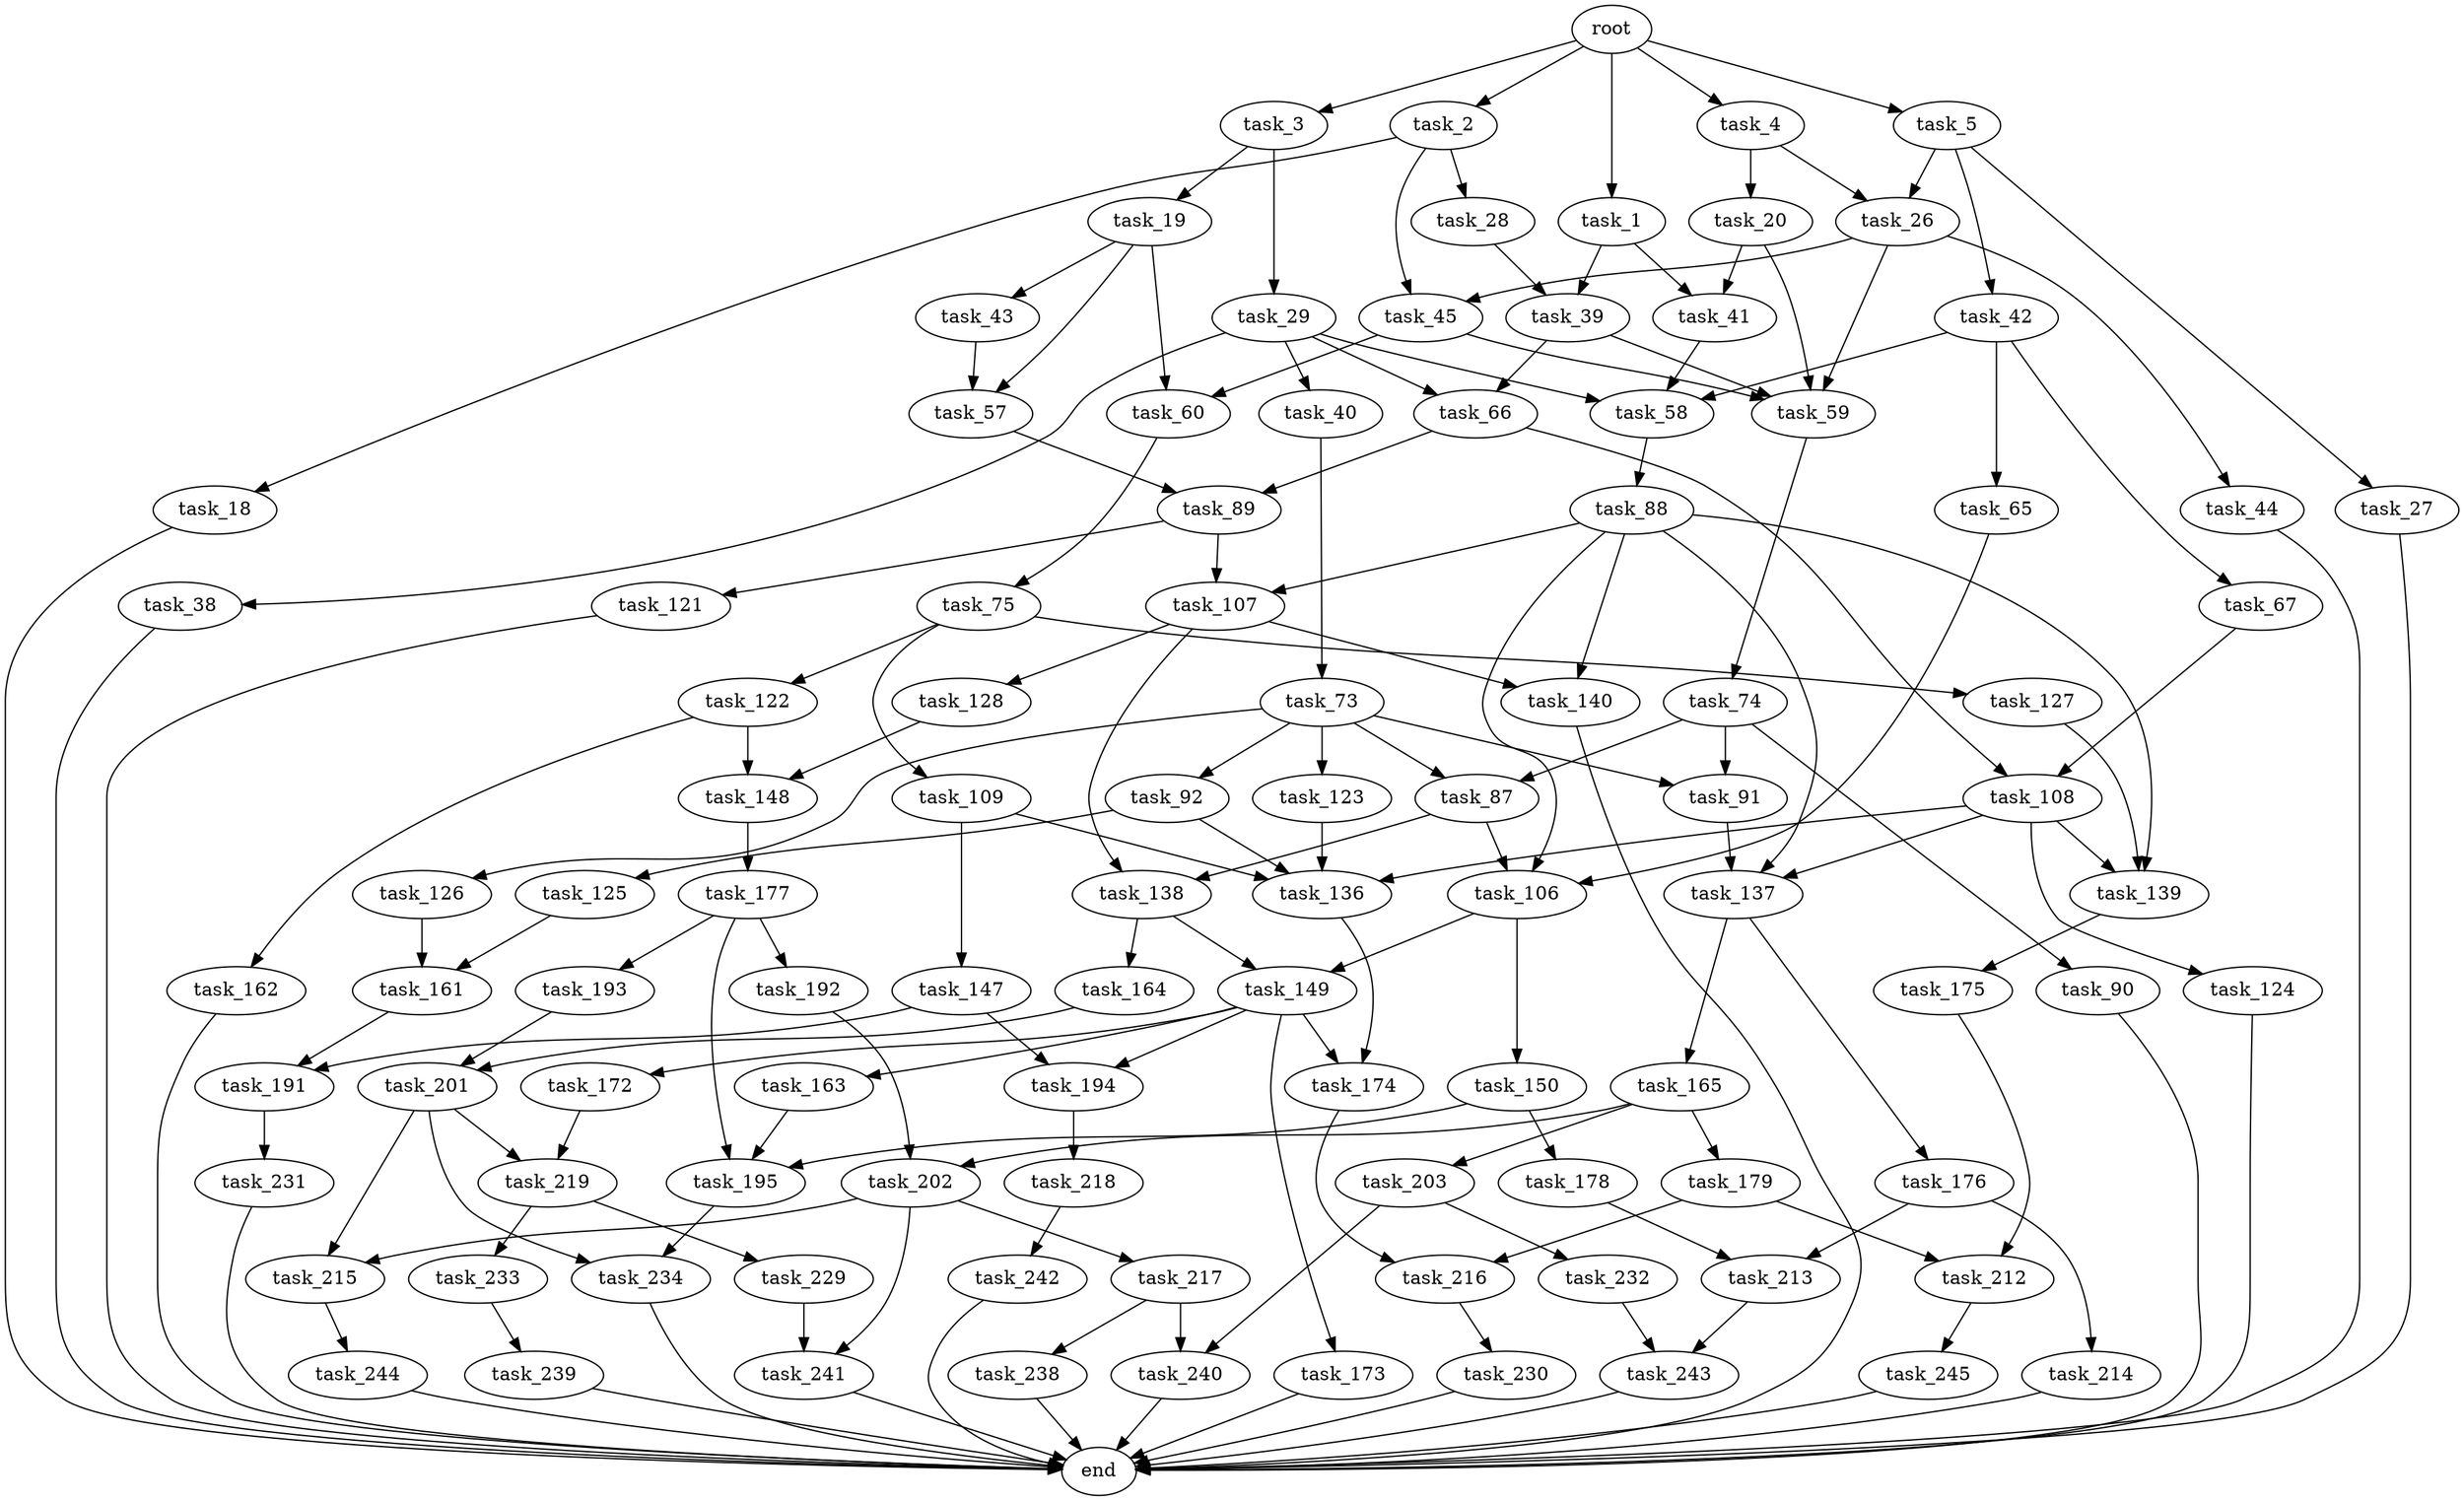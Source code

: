 digraph G {
  root [size="0.000000"];
  task_1 [size="12265138699.000000"];
  task_2 [size="368293445632.000000"];
  task_3 [size="220044892315.000000"];
  task_4 [size="28991029248.000000"];
  task_5 [size="33187891635.000000"];
  task_18 [size="7295908776.000000"];
  task_19 [size="40661401435.000000"];
  task_20 [size="368293445632.000000"];
  task_26 [size="886286570520.000000"];
  task_27 [size="27556533235.000000"];
  task_28 [size="141171335873.000000"];
  task_29 [size="166730893350.000000"];
  task_38 [size="549755813888.000000"];
  task_39 [size="231928233984.000000"];
  task_40 [size="1229966115714.000000"];
  task_41 [size="231928233984.000000"];
  task_42 [size="24966826344.000000"];
  task_43 [size="134217728000.000000"];
  task_44 [size="14343925810.000000"];
  task_45 [size="22225427297.000000"];
  task_57 [size="61945330886.000000"];
  task_58 [size="134217728000.000000"];
  task_59 [size="7669286985.000000"];
  task_60 [size="68719476736.000000"];
  task_65 [size="19765443699.000000"];
  task_66 [size="68719476736.000000"];
  task_67 [size="368293445632.000000"];
  task_73 [size="231928233984.000000"];
  task_74 [size="41212398901.000000"];
  task_75 [size="10073501532.000000"];
  task_87 [size="155261970407.000000"];
  task_88 [size="17911957660.000000"];
  task_89 [size="496094444589.000000"];
  task_90 [size="28991029248.000000"];
  task_91 [size="118630569782.000000"];
  task_92 [size="4730692248.000000"];
  task_106 [size="35765681122.000000"];
  task_107 [size="231928233984.000000"];
  task_108 [size="8589934592.000000"];
  task_109 [size="13865647679.000000"];
  task_121 [size="20876903430.000000"];
  task_122 [size="241671952503.000000"];
  task_123 [size="610576361755.000000"];
  task_124 [size="30272654132.000000"];
  task_125 [size="624303294984.000000"];
  task_126 [size="922802136062.000000"];
  task_127 [size="68719476736.000000"];
  task_128 [size="68719476736.000000"];
  task_136 [size="549755813888.000000"];
  task_137 [size="335145050256.000000"];
  task_138 [size="420019009739.000000"];
  task_139 [size="134217728000.000000"];
  task_140 [size="708364699678.000000"];
  task_147 [size="104752850654.000000"];
  task_148 [size="54794724656.000000"];
  task_149 [size="11837319742.000000"];
  task_150 [size="15492394918.000000"];
  task_161 [size="5499595036.000000"];
  task_162 [size="5807288780.000000"];
  task_163 [size="644164091659.000000"];
  task_164 [size="27440162409.000000"];
  task_165 [size="398417576877.000000"];
  task_172 [size="240878658187.000000"];
  task_173 [size="23624567326.000000"];
  task_174 [size="42057656720.000000"];
  task_175 [size="782757789696.000000"];
  task_176 [size="1073741824000.000000"];
  task_177 [size="4552235342.000000"];
  task_178 [size="3880914772.000000"];
  task_179 [size="71544507237.000000"];
  task_191 [size="688236602956.000000"];
  task_192 [size="38352369344.000000"];
  task_193 [size="368293445632.000000"];
  task_194 [size="68719476736.000000"];
  task_195 [size="1701852767.000000"];
  task_201 [size="106005155548.000000"];
  task_202 [size="16806007205.000000"];
  task_203 [size="113563506168.000000"];
  task_212 [size="549755813888.000000"];
  task_213 [size="289047443360.000000"];
  task_214 [size="14628010267.000000"];
  task_215 [size="280277098265.000000"];
  task_216 [size="7493448561.000000"];
  task_217 [size="4147036332.000000"];
  task_218 [size="1073741824000.000000"];
  task_219 [size="10309605003.000000"];
  task_229 [size="134217728000.000000"];
  task_230 [size="8539753643.000000"];
  task_231 [size="8589934592.000000"];
  task_232 [size="39972471039.000000"];
  task_233 [size="1073741824000.000000"];
  task_234 [size="428953431404.000000"];
  task_238 [size="211380008062.000000"];
  task_239 [size="368293445632.000000"];
  task_240 [size="782757789696.000000"];
  task_241 [size="3230223770.000000"];
  task_242 [size="28991029248.000000"];
  task_243 [size="336239227692.000000"];
  task_244 [size="292676661348.000000"];
  task_245 [size="471938979702.000000"];
  end [size="0.000000"];

  root -> task_1 [size="1.000000"];
  root -> task_2 [size="1.000000"];
  root -> task_3 [size="1.000000"];
  root -> task_4 [size="1.000000"];
  root -> task_5 [size="1.000000"];
  task_1 -> task_39 [size="301989888.000000"];
  task_1 -> task_41 [size="301989888.000000"];
  task_2 -> task_18 [size="411041792.000000"];
  task_2 -> task_28 [size="411041792.000000"];
  task_2 -> task_45 [size="411041792.000000"];
  task_3 -> task_19 [size="301989888.000000"];
  task_3 -> task_29 [size="301989888.000000"];
  task_4 -> task_20 [size="75497472.000000"];
  task_4 -> task_26 [size="75497472.000000"];
  task_5 -> task_26 [size="536870912.000000"];
  task_5 -> task_27 [size="536870912.000000"];
  task_5 -> task_42 [size="536870912.000000"];
  task_18 -> end [size="1.000000"];
  task_19 -> task_43 [size="75497472.000000"];
  task_19 -> task_57 [size="75497472.000000"];
  task_19 -> task_60 [size="75497472.000000"];
  task_20 -> task_41 [size="411041792.000000"];
  task_20 -> task_59 [size="411041792.000000"];
  task_26 -> task_44 [size="536870912.000000"];
  task_26 -> task_45 [size="536870912.000000"];
  task_26 -> task_59 [size="536870912.000000"];
  task_27 -> end [size="1.000000"];
  task_28 -> task_39 [size="301989888.000000"];
  task_29 -> task_38 [size="536870912.000000"];
  task_29 -> task_40 [size="536870912.000000"];
  task_29 -> task_58 [size="536870912.000000"];
  task_29 -> task_66 [size="536870912.000000"];
  task_38 -> end [size="1.000000"];
  task_39 -> task_59 [size="301989888.000000"];
  task_39 -> task_66 [size="301989888.000000"];
  task_40 -> task_73 [size="838860800.000000"];
  task_41 -> task_58 [size="301989888.000000"];
  task_42 -> task_58 [size="679477248.000000"];
  task_42 -> task_65 [size="679477248.000000"];
  task_42 -> task_67 [size="679477248.000000"];
  task_43 -> task_57 [size="209715200.000000"];
  task_44 -> end [size="1.000000"];
  task_45 -> task_59 [size="411041792.000000"];
  task_45 -> task_60 [size="411041792.000000"];
  task_57 -> task_89 [size="75497472.000000"];
  task_58 -> task_88 [size="209715200.000000"];
  task_59 -> task_74 [size="134217728.000000"];
  task_60 -> task_75 [size="134217728.000000"];
  task_65 -> task_106 [size="33554432.000000"];
  task_66 -> task_89 [size="134217728.000000"];
  task_66 -> task_108 [size="134217728.000000"];
  task_67 -> task_108 [size="411041792.000000"];
  task_73 -> task_87 [size="301989888.000000"];
  task_73 -> task_91 [size="301989888.000000"];
  task_73 -> task_92 [size="301989888.000000"];
  task_73 -> task_123 [size="301989888.000000"];
  task_73 -> task_126 [size="301989888.000000"];
  task_74 -> task_87 [size="679477248.000000"];
  task_74 -> task_90 [size="679477248.000000"];
  task_74 -> task_91 [size="679477248.000000"];
  task_75 -> task_109 [size="411041792.000000"];
  task_75 -> task_122 [size="411041792.000000"];
  task_75 -> task_127 [size="411041792.000000"];
  task_87 -> task_106 [size="134217728.000000"];
  task_87 -> task_138 [size="134217728.000000"];
  task_88 -> task_106 [size="33554432.000000"];
  task_88 -> task_107 [size="33554432.000000"];
  task_88 -> task_137 [size="33554432.000000"];
  task_88 -> task_139 [size="33554432.000000"];
  task_88 -> task_140 [size="33554432.000000"];
  task_89 -> task_107 [size="536870912.000000"];
  task_89 -> task_121 [size="536870912.000000"];
  task_90 -> end [size="1.000000"];
  task_91 -> task_137 [size="134217728.000000"];
  task_92 -> task_125 [size="134217728.000000"];
  task_92 -> task_136 [size="134217728.000000"];
  task_106 -> task_149 [size="838860800.000000"];
  task_106 -> task_150 [size="838860800.000000"];
  task_107 -> task_128 [size="301989888.000000"];
  task_107 -> task_138 [size="301989888.000000"];
  task_107 -> task_140 [size="301989888.000000"];
  task_108 -> task_124 [size="33554432.000000"];
  task_108 -> task_136 [size="33554432.000000"];
  task_108 -> task_137 [size="33554432.000000"];
  task_108 -> task_139 [size="33554432.000000"];
  task_109 -> task_136 [size="679477248.000000"];
  task_109 -> task_147 [size="679477248.000000"];
  task_121 -> end [size="1.000000"];
  task_122 -> task_148 [size="209715200.000000"];
  task_122 -> task_162 [size="209715200.000000"];
  task_123 -> task_136 [size="838860800.000000"];
  task_124 -> end [size="1.000000"];
  task_125 -> task_161 [size="679477248.000000"];
  task_126 -> task_161 [size="838860800.000000"];
  task_127 -> task_139 [size="134217728.000000"];
  task_128 -> task_148 [size="134217728.000000"];
  task_136 -> task_174 [size="536870912.000000"];
  task_137 -> task_165 [size="301989888.000000"];
  task_137 -> task_176 [size="301989888.000000"];
  task_138 -> task_149 [size="838860800.000000"];
  task_138 -> task_164 [size="838860800.000000"];
  task_139 -> task_175 [size="209715200.000000"];
  task_140 -> end [size="1.000000"];
  task_147 -> task_191 [size="134217728.000000"];
  task_147 -> task_194 [size="134217728.000000"];
  task_148 -> task_177 [size="134217728.000000"];
  task_149 -> task_163 [size="679477248.000000"];
  task_149 -> task_172 [size="679477248.000000"];
  task_149 -> task_173 [size="679477248.000000"];
  task_149 -> task_174 [size="679477248.000000"];
  task_149 -> task_194 [size="679477248.000000"];
  task_150 -> task_178 [size="75497472.000000"];
  task_150 -> task_195 [size="75497472.000000"];
  task_161 -> task_191 [size="536870912.000000"];
  task_162 -> end [size="1.000000"];
  task_163 -> task_195 [size="536870912.000000"];
  task_164 -> task_201 [size="134217728.000000"];
  task_165 -> task_179 [size="411041792.000000"];
  task_165 -> task_202 [size="411041792.000000"];
  task_165 -> task_203 [size="411041792.000000"];
  task_172 -> task_219 [size="209715200.000000"];
  task_173 -> end [size="1.000000"];
  task_174 -> task_216 [size="838860800.000000"];
  task_175 -> task_212 [size="679477248.000000"];
  task_176 -> task_213 [size="838860800.000000"];
  task_176 -> task_214 [size="838860800.000000"];
  task_177 -> task_192 [size="301989888.000000"];
  task_177 -> task_193 [size="301989888.000000"];
  task_177 -> task_195 [size="301989888.000000"];
  task_178 -> task_213 [size="411041792.000000"];
  task_179 -> task_212 [size="301989888.000000"];
  task_179 -> task_216 [size="301989888.000000"];
  task_191 -> task_231 [size="838860800.000000"];
  task_192 -> task_202 [size="838860800.000000"];
  task_193 -> task_201 [size="411041792.000000"];
  task_194 -> task_218 [size="134217728.000000"];
  task_195 -> task_234 [size="134217728.000000"];
  task_201 -> task_215 [size="75497472.000000"];
  task_201 -> task_219 [size="75497472.000000"];
  task_201 -> task_234 [size="75497472.000000"];
  task_202 -> task_215 [size="301989888.000000"];
  task_202 -> task_217 [size="301989888.000000"];
  task_202 -> task_241 [size="301989888.000000"];
  task_203 -> task_232 [size="209715200.000000"];
  task_203 -> task_240 [size="209715200.000000"];
  task_212 -> task_245 [size="536870912.000000"];
  task_213 -> task_243 [size="838860800.000000"];
  task_214 -> end [size="1.000000"];
  task_215 -> task_244 [size="679477248.000000"];
  task_216 -> task_230 [size="134217728.000000"];
  task_217 -> task_238 [size="411041792.000000"];
  task_217 -> task_240 [size="411041792.000000"];
  task_218 -> task_242 [size="838860800.000000"];
  task_219 -> task_229 [size="301989888.000000"];
  task_219 -> task_233 [size="301989888.000000"];
  task_229 -> task_241 [size="209715200.000000"];
  task_230 -> end [size="1.000000"];
  task_231 -> end [size="1.000000"];
  task_232 -> task_243 [size="838860800.000000"];
  task_233 -> task_239 [size="838860800.000000"];
  task_234 -> end [size="1.000000"];
  task_238 -> end [size="1.000000"];
  task_239 -> end [size="1.000000"];
  task_240 -> end [size="1.000000"];
  task_241 -> end [size="1.000000"];
  task_242 -> end [size="1.000000"];
  task_243 -> end [size="1.000000"];
  task_244 -> end [size="1.000000"];
  task_245 -> end [size="1.000000"];
}
